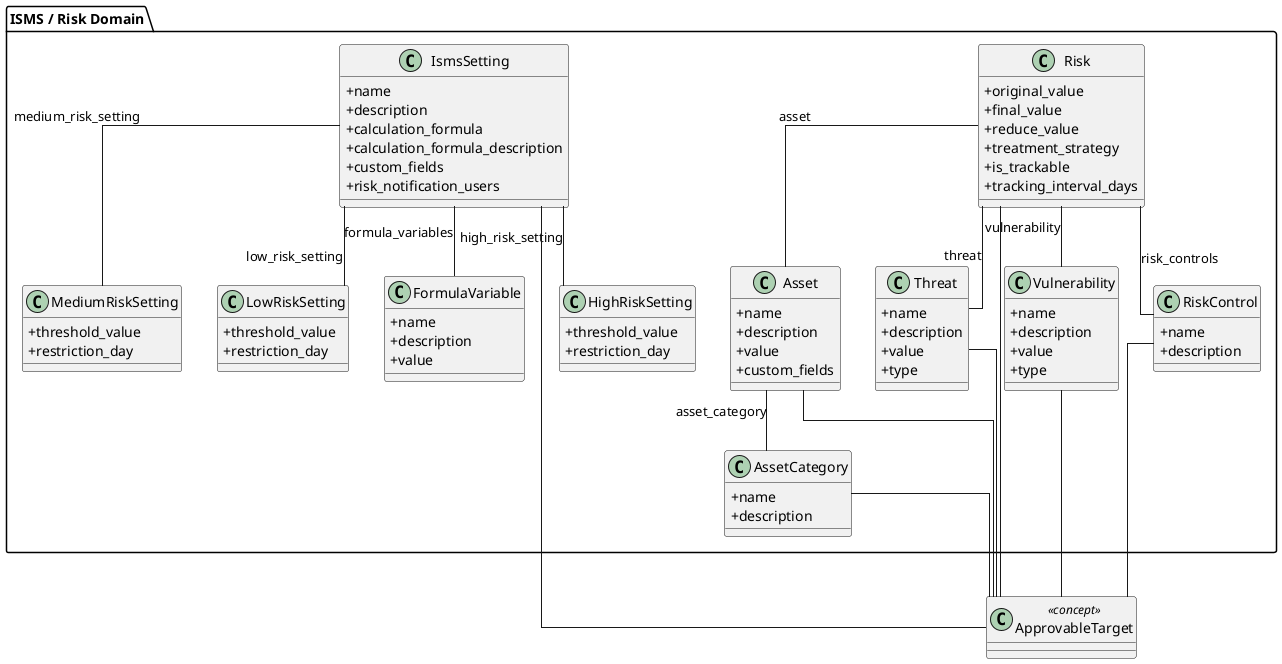 @startuml
skinparam classAttributeIconSize 0
skinparam linetype ortho

' ====== ISMS / 風險領域 ======
package "ISMS / Risk Domain" {
  class AssetCategory {
    +name
    +description
  }
  class Asset {
    +name
    +description
    +value
    +custom_fields
  }
  class Threat {
    +name
    +description
    +value
    +type
  }
  class Vulnerability {
    +name
    +description
    +value
    +type
  }

  class Risk {
    +original_value
    +final_value
    +reduce_value
    +treatment_strategy
    +is_trackable
    +tracking_interval_days
  }
  class RiskControl {
    +name
    +description
  }

  class IsmsSetting {
    +name
    +description
    +calculation_formula
    +calculation_formula_description
    +custom_fields
    +risk_notification_users
  }
  class FormulaVariable {
    +name
    +description
    +value
  }
  class HighRiskSetting {
    +threshold_value
    +restriction_day
  }
  class MediumRiskSetting {
    +threshold_value
    +restriction_day
  }
  class LowRiskSetting {
    +threshold_value
    +restriction_day
  }

  ' Asset 與 AssetCategory 關聯
  Asset -- AssetCategory : asset_category

  ' 風險關聯
  Risk -- Asset : asset
  Risk -- Threat : threat
  Risk -- Vulnerability : vulnerability
  Risk -- RiskControl : risk_controls

  ' IsmsSetting 與變數/門檻關聯
  IsmsSetting -- FormulaVariable : formula_variables
  IsmsSetting -- HighRiskSetting : high_risk_setting
  IsmsSetting -- MediumRiskSetting : medium_risk_setting
  IsmsSetting -- LowRiskSetting : low_risk_setting
}

' ====== 虛擬概念收斂 ======
class ApprovableTarget <<concept>> {
}

' 真實領域物件都指向 ApprovableTarget（ISMS/Risk）
AssetCategory -- ApprovableTarget
Asset -- ApprovableTarget
Threat -- ApprovableTarget
Vulnerability -- ApprovableTarget
Risk -- ApprovableTarget
RiskControl -- ApprovableTarget
IsmsSetting -- ApprovableTarget

@enduml
